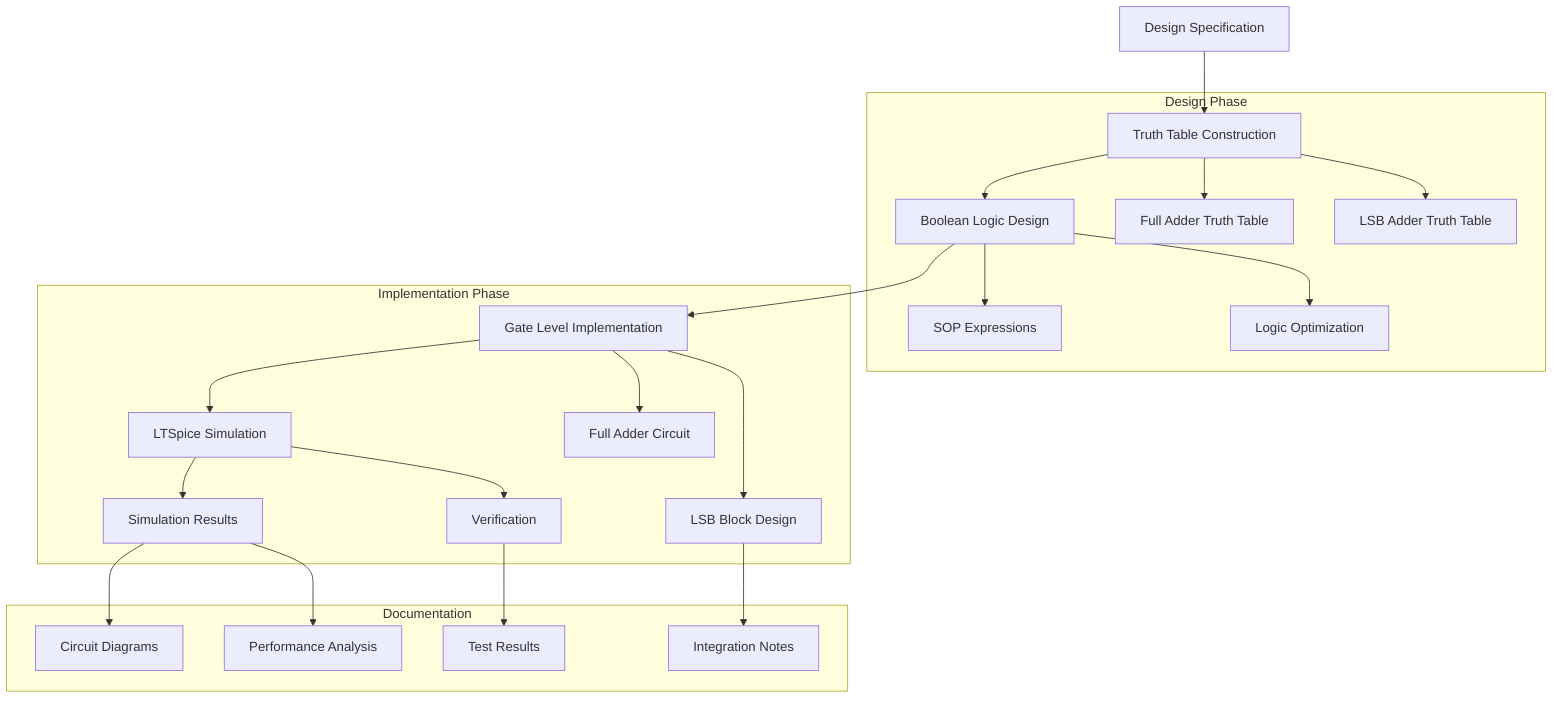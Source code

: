 graph TD
    A[Design Specification] --> B[Truth Table Construction]
    B --> C[Boolean Logic Design]
    C --> D[Gate Level Implementation]
    D --> E[LTSpice Simulation]
    
    subgraph Design Phase
        B --> F[Full Adder Truth Table]
        B --> G[LSB Adder Truth Table]
        C --> H[SOP Expressions]
        C --> I[Logic Optimization]
    end
    
    subgraph Implementation Phase
        D --> J[Full Adder Circuit]
        D --> K[LSB Block Design]
        E --> L[Simulation Results]
        E --> M[Verification]
    end
    
    subgraph Documentation
        N[Circuit Diagrams]
        O[Test Results]
        P[Performance Analysis]
        Q[Integration Notes]
    end
    
    L --> N
    M --> O
    L --> P
    K --> Q
